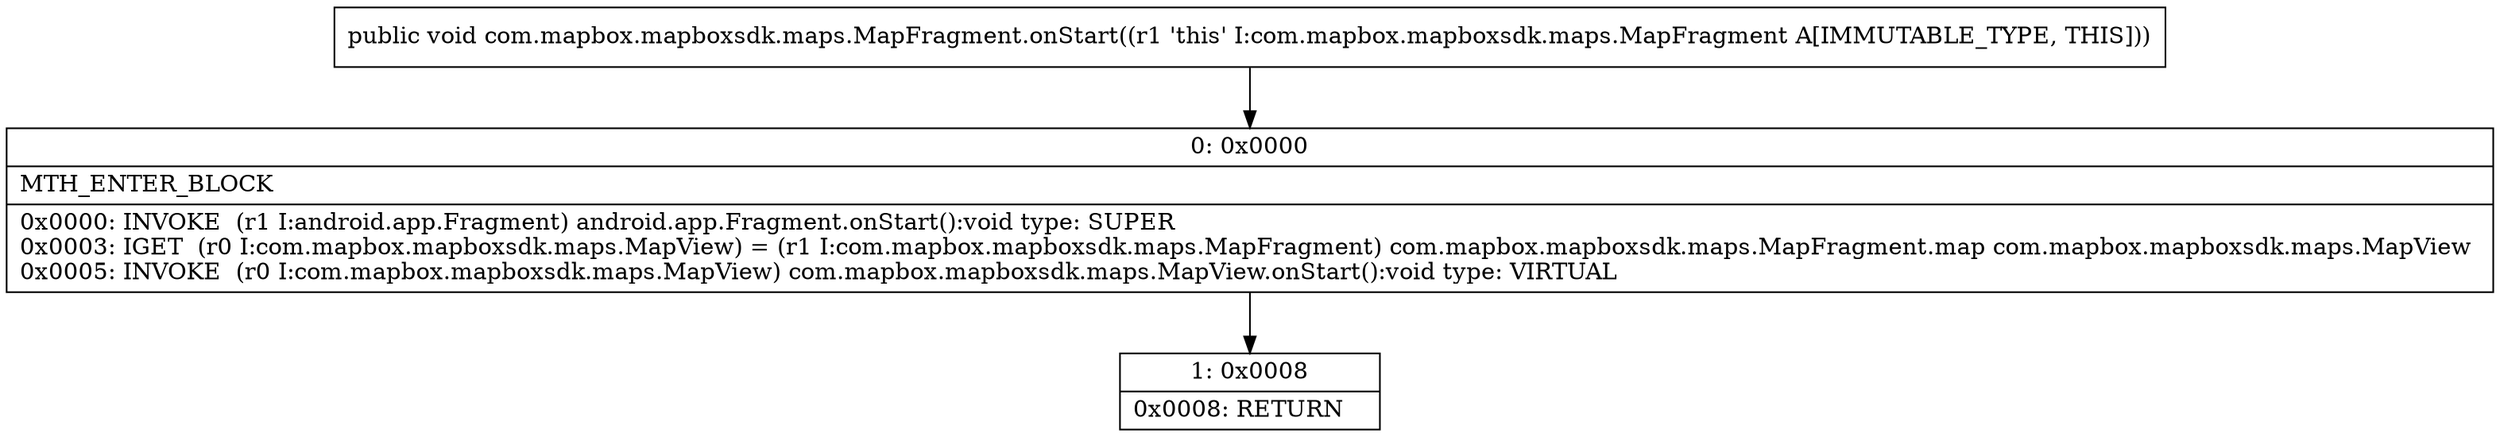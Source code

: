 digraph "CFG forcom.mapbox.mapboxsdk.maps.MapFragment.onStart()V" {
Node_0 [shape=record,label="{0\:\ 0x0000|MTH_ENTER_BLOCK\l|0x0000: INVOKE  (r1 I:android.app.Fragment) android.app.Fragment.onStart():void type: SUPER \l0x0003: IGET  (r0 I:com.mapbox.mapboxsdk.maps.MapView) = (r1 I:com.mapbox.mapboxsdk.maps.MapFragment) com.mapbox.mapboxsdk.maps.MapFragment.map com.mapbox.mapboxsdk.maps.MapView \l0x0005: INVOKE  (r0 I:com.mapbox.mapboxsdk.maps.MapView) com.mapbox.mapboxsdk.maps.MapView.onStart():void type: VIRTUAL \l}"];
Node_1 [shape=record,label="{1\:\ 0x0008|0x0008: RETURN   \l}"];
MethodNode[shape=record,label="{public void com.mapbox.mapboxsdk.maps.MapFragment.onStart((r1 'this' I:com.mapbox.mapboxsdk.maps.MapFragment A[IMMUTABLE_TYPE, THIS])) }"];
MethodNode -> Node_0;
Node_0 -> Node_1;
}

